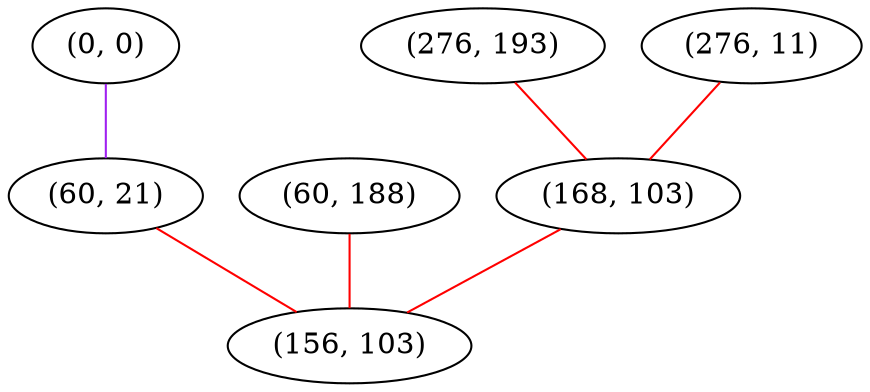 graph "" {
"(0, 0)";
"(60, 188)";
"(276, 193)";
"(276, 11)";
"(60, 21)";
"(168, 103)";
"(156, 103)";
"(0, 0)" -- "(60, 21)"  [color=purple, key=0, weight=4];
"(60, 188)" -- "(156, 103)"  [color=red, key=0, weight=1];
"(276, 193)" -- "(168, 103)"  [color=red, key=0, weight=1];
"(276, 11)" -- "(168, 103)"  [color=red, key=0, weight=1];
"(60, 21)" -- "(156, 103)"  [color=red, key=0, weight=1];
"(168, 103)" -- "(156, 103)"  [color=red, key=0, weight=1];
}
